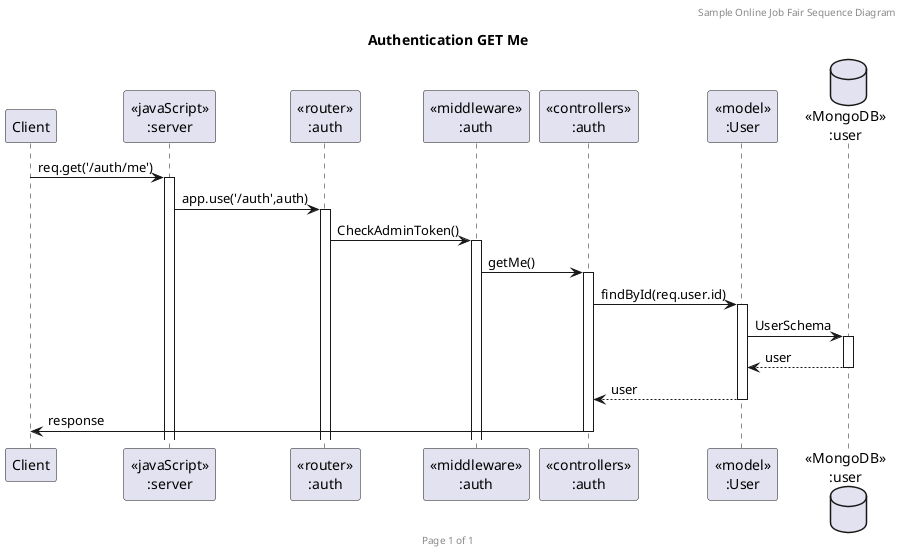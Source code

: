 @startuml Manage Authentication

header Sample Online Job Fair Sequence Diagram
footer Page %page% of %lastpage%
title "Authentication GET Me"

participant "Client" as client
participant "<<javaScript>>\n:server" as server
participant "<<router>>\n:auth" as routerUser
participant "<<middleware>>\n:auth" as authMiddleware
participant "<<controllers>>\n:auth" as controllersUser
participant "<<model>>\n:User" as modelUser
database "<<MongoDB>>\n:user" as UserDatabase

client->server ++:req.get('/auth/me')
server->routerUser ++:app.use('/auth',auth)
routerUser -> authMiddleware ++: CheckAdminToken()
authMiddleware -> controllersUser ++:getMe()
controllersUser -> modelUser ++:findById(req.user.id)
modelUser -> UserDatabase ++: UserSchema
UserDatabase --> modelUser --: user
controllersUser <-- modelUser --: user
controllersUser -> client --:response



@enduml
